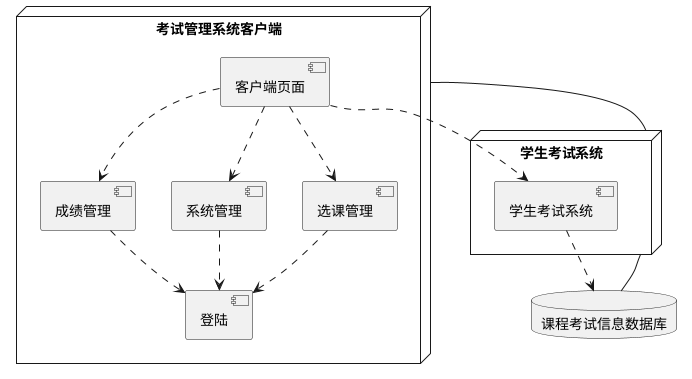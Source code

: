 @startuml
'https://plantuml.com/deployment-diagram
 node 考试管理系统客户端 as node1 {
 component 客户端页面 as con1
 component 成绩管理 as con2
  component 登陆 as con3
   component 系统管理 as con4
    component 选课管理 as con5
  }
  node 学生考试系统 as node2{
   component 学生考试系统 as con6
  }
 database 课程考试信息数据库 as db
con1-[dashed]->con2
con1-[dashed]->con4
con1-[dashed]->con5
con2-[dashed]->con3
con4-[dashed]->con3
con5-[dashed]->con3
con1-[dashed]->con6
con6-[dashed]->db
node2--db
node2--node1
@enduml